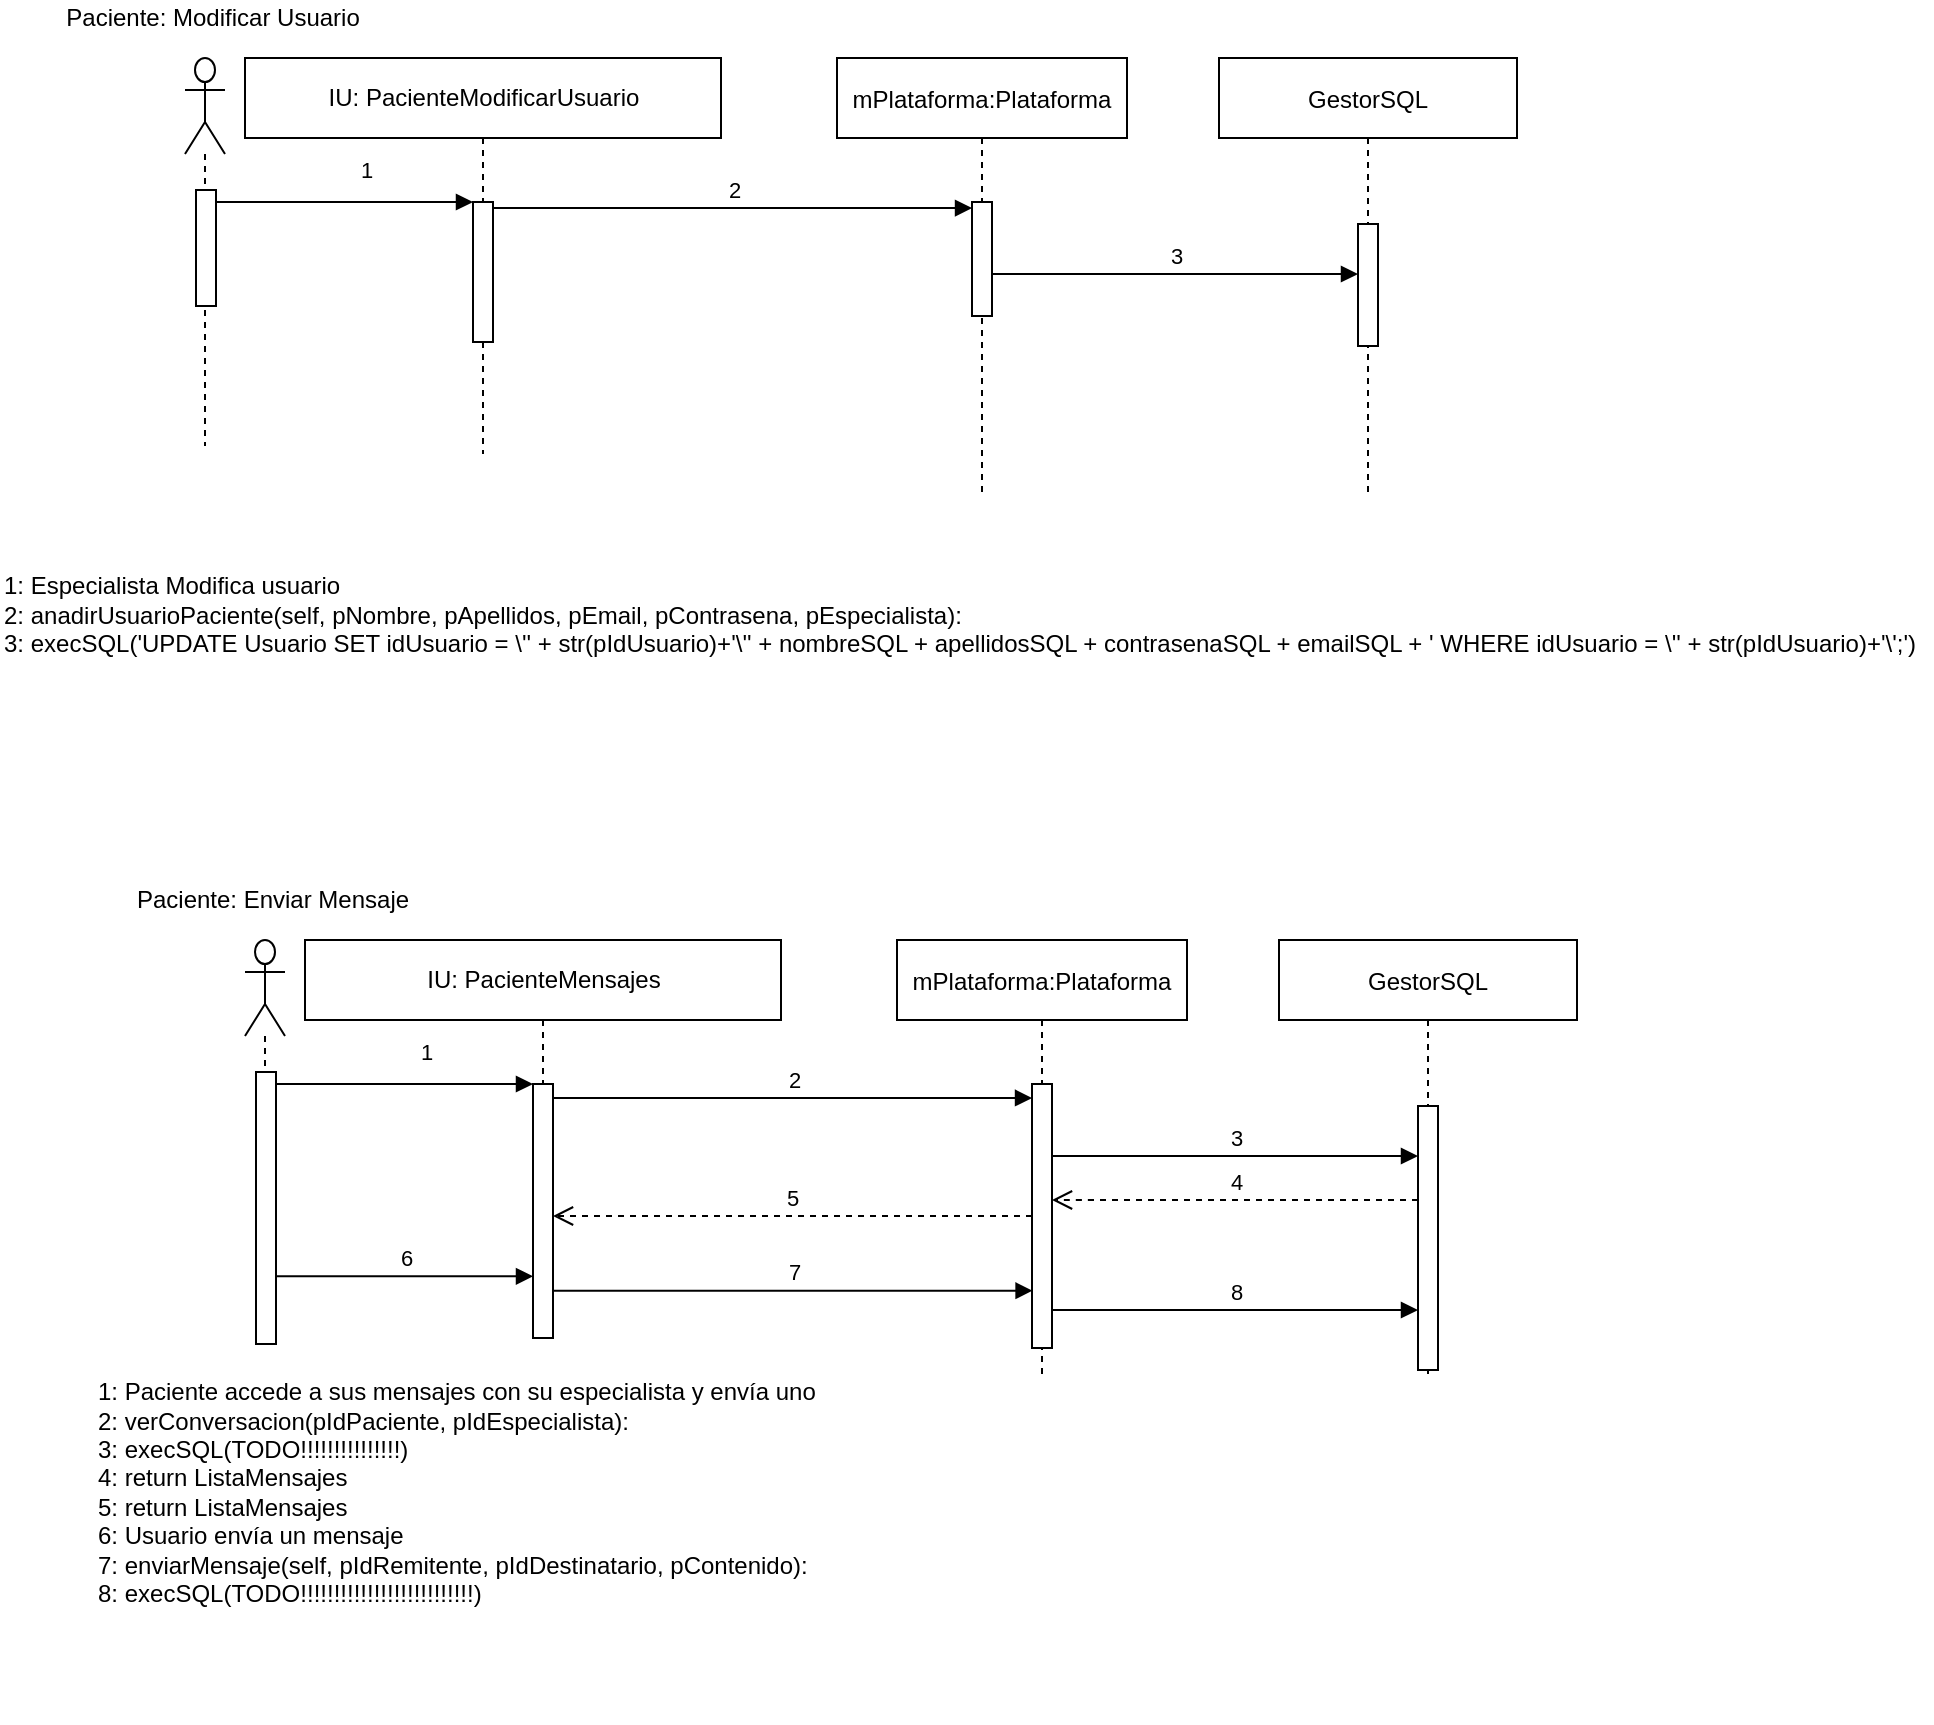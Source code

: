 <mxfile version="14.6.13" type="device"><diagram id="2FmY9xP99Njz3L1C3TDG" name="Page-1"><mxGraphModel dx="1422" dy="-1544" grid="0" gridSize="10" guides="1" tooltips="1" connect="1" arrows="1" fold="1" page="1" pageScale="1" pageWidth="827" pageHeight="1169" math="0" shadow="0"><root><mxCell id="0"/><mxCell id="1" parent="0"/><mxCell id="i7m5nbNGkZ1iMskBfoJM-1" value="mPlataforma:Plataforma" style="shape=umlLifeline;perimeter=lifelinePerimeter;container=1;collapsible=0;recursiveResize=0;rounded=0;shadow=0;strokeWidth=1;" parent="1" vertex="1"><mxGeometry x="465.5" y="2845" width="145" height="220" as="geometry"/></mxCell><mxCell id="i7m5nbNGkZ1iMskBfoJM-2" value="" style="points=[];perimeter=orthogonalPerimeter;rounded=0;shadow=0;strokeWidth=1;" parent="i7m5nbNGkZ1iMskBfoJM-1" vertex="1"><mxGeometry x="67.5" y="72" width="10" height="132" as="geometry"/></mxCell><mxCell id="i7m5nbNGkZ1iMskBfoJM-3" value="GestorSQL" style="shape=umlLifeline;perimeter=lifelinePerimeter;container=1;collapsible=0;recursiveResize=0;rounded=0;shadow=0;strokeWidth=1;" parent="1" vertex="1"><mxGeometry x="656.5" y="2845" width="149" height="219" as="geometry"/></mxCell><mxCell id="i7m5nbNGkZ1iMskBfoJM-4" value="" style="points=[];perimeter=orthogonalPerimeter;rounded=0;shadow=0;strokeWidth=1;" parent="i7m5nbNGkZ1iMskBfoJM-3" vertex="1"><mxGeometry x="69.5" y="83" width="10" height="132" as="geometry"/></mxCell><mxCell id="i7m5nbNGkZ1iMskBfoJM-5" value="" style="shape=umlLifeline;participant=umlActor;perimeter=lifelinePerimeter;whiteSpace=wrap;html=1;container=1;collapsible=0;recursiveResize=0;verticalAlign=top;spacingTop=36;outlineConnect=0;size=48;" parent="1" vertex="1"><mxGeometry x="139.5" y="2845" width="20" height="202" as="geometry"/></mxCell><mxCell id="i7m5nbNGkZ1iMskBfoJM-6" value="" style="html=1;points=[];perimeter=orthogonalPerimeter;" parent="i7m5nbNGkZ1iMskBfoJM-5" vertex="1"><mxGeometry x="5.5" y="66" width="10" height="136" as="geometry"/></mxCell><mxCell id="i7m5nbNGkZ1iMskBfoJM-7" value="IU: PacienteMensajes" style="shape=umlLifeline;perimeter=lifelinePerimeter;whiteSpace=wrap;html=1;container=1;collapsible=0;recursiveResize=0;outlineConnect=0;" parent="1" vertex="1"><mxGeometry x="169.5" y="2845" width="238" height="199" as="geometry"/></mxCell><mxCell id="i7m5nbNGkZ1iMskBfoJM-8" value="" style="html=1;points=[];perimeter=orthogonalPerimeter;" parent="i7m5nbNGkZ1iMskBfoJM-7" vertex="1"><mxGeometry x="114" y="72" width="10" height="127" as="geometry"/></mxCell><mxCell id="i7m5nbNGkZ1iMskBfoJM-9" value="Paciente: Enviar Mensaje" style="text;html=1;align=center;verticalAlign=middle;resizable=0;points=[];autosize=1;strokeColor=none;" parent="1" vertex="1"><mxGeometry x="80" y="2816" width="146" height="18" as="geometry"/></mxCell><mxCell id="i7m5nbNGkZ1iMskBfoJM-10" value="1" style="html=1;verticalAlign=bottom;endArrow=block;entryX=0;entryY=0;" parent="1" source="i7m5nbNGkZ1iMskBfoJM-6" target="i7m5nbNGkZ1iMskBfoJM-8" edge="1"><mxGeometry x="0.171" y="7" relative="1" as="geometry"><mxPoint x="169.5" y="2917" as="sourcePoint"/><mxPoint as="offset"/></mxGeometry></mxCell><mxCell id="i7m5nbNGkZ1iMskBfoJM-11" value="2" style="html=1;verticalAlign=bottom;endArrow=block;entryX=0.002;entryY=0.053;entryDx=0;entryDy=0;entryPerimeter=0;" parent="1" source="i7m5nbNGkZ1iMskBfoJM-8" target="i7m5nbNGkZ1iMskBfoJM-2" edge="1"><mxGeometry width="80" relative="1" as="geometry"><mxPoint x="255.5" y="2920" as="sourcePoint"/><mxPoint x="335.5" y="2920" as="targetPoint"/></mxGeometry></mxCell><mxCell id="i7m5nbNGkZ1iMskBfoJM-12" value="3" style="html=1;verticalAlign=bottom;endArrow=block;" parent="1" source="i7m5nbNGkZ1iMskBfoJM-2" target="i7m5nbNGkZ1iMskBfoJM-4" edge="1"><mxGeometry width="80" relative="1" as="geometry"><mxPoint x="371" y="3186" as="sourcePoint"/><mxPoint x="717" y="2957" as="targetPoint"/><Array as="points"><mxPoint x="665" y="2953"/></Array></mxGeometry></mxCell><mxCell id="i7m5nbNGkZ1iMskBfoJM-13" value="&lt;div style=&quot;text-align: justify&quot;&gt;&lt;span&gt;1: Paciente accede a sus mensajes con su especialista y envía uno&lt;/span&gt;&lt;/div&gt;&lt;div style=&quot;text-align: justify&quot;&gt;&lt;/div&gt;&lt;span style=&quot;text-align: justify&quot;&gt;2: verConversacion(pIdPaciente, pIdEspecialista):&lt;br&gt;3:&amp;nbsp;&lt;/span&gt;&lt;span style=&quot;text-align: justify&quot;&gt;execSQL(TODO!!!!!!!!!!!!!!!)&lt;br&gt;4: return ListaMensajes&lt;br&gt;5: return ListaMensajes&lt;br&gt;6: Usuario envía un mensaje&lt;br&gt;7: enviarMensaje(self, pIdRemitente, pIdDestinatario, pContenido):&lt;br&gt;8: execSQL(TODO!!!!!!!!!!!!!!!!!!!!!!!!!!)&lt;br&gt;&lt;/span&gt;&lt;span style=&quot;text-align: justify&quot;&gt;&lt;br&gt;&lt;/span&gt;&lt;span style=&quot;text-align: justify&quot;&gt;&lt;br&gt;&lt;/span&gt;&lt;span style=&quot;text-align: justify&quot;&gt;&lt;div&gt;&lt;br&gt;&lt;/div&gt;&lt;/span&gt;&lt;span style=&quot;text-align: justify&quot;&gt;&lt;div&gt;&lt;br&gt;&lt;/div&gt;&lt;/span&gt;" style="text;html=1;align=left;verticalAlign=middle;resizable=0;points=[];autosize=1;strokeColor=none;" parent="1" vertex="1"><mxGeometry x="64" y="3064" width="369" height="172" as="geometry"/></mxCell><mxCell id="i7m5nbNGkZ1iMskBfoJM-14" value="mPlataforma:Plataforma" style="shape=umlLifeline;perimeter=lifelinePerimeter;container=1;collapsible=0;recursiveResize=0;rounded=0;shadow=0;strokeWidth=1;" parent="1" vertex="1"><mxGeometry x="435.5" y="2404" width="145" height="220" as="geometry"/></mxCell><mxCell id="i7m5nbNGkZ1iMskBfoJM-15" value="" style="points=[];perimeter=orthogonalPerimeter;rounded=0;shadow=0;strokeWidth=1;" parent="i7m5nbNGkZ1iMskBfoJM-14" vertex="1"><mxGeometry x="67.5" y="72" width="10" height="57" as="geometry"/></mxCell><mxCell id="i7m5nbNGkZ1iMskBfoJM-16" value="GestorSQL" style="shape=umlLifeline;perimeter=lifelinePerimeter;container=1;collapsible=0;recursiveResize=0;rounded=0;shadow=0;strokeWidth=1;" parent="1" vertex="1"><mxGeometry x="626.5" y="2404" width="149" height="219" as="geometry"/></mxCell><mxCell id="i7m5nbNGkZ1iMskBfoJM-17" value="" style="points=[];perimeter=orthogonalPerimeter;rounded=0;shadow=0;strokeWidth=1;" parent="i7m5nbNGkZ1iMskBfoJM-16" vertex="1"><mxGeometry x="69.5" y="83" width="10" height="61" as="geometry"/></mxCell><mxCell id="i7m5nbNGkZ1iMskBfoJM-18" value="" style="shape=umlLifeline;participant=umlActor;perimeter=lifelinePerimeter;whiteSpace=wrap;html=1;container=1;collapsible=0;recursiveResize=0;verticalAlign=top;spacingTop=36;outlineConnect=0;size=48;" parent="1" vertex="1"><mxGeometry x="109.5" y="2404" width="20" height="194" as="geometry"/></mxCell><mxCell id="i7m5nbNGkZ1iMskBfoJM-19" value="" style="html=1;points=[];perimeter=orthogonalPerimeter;" parent="i7m5nbNGkZ1iMskBfoJM-18" vertex="1"><mxGeometry x="5.5" y="66" width="10" height="58" as="geometry"/></mxCell><mxCell id="i7m5nbNGkZ1iMskBfoJM-20" value="IU: PacienteModificarUsuario" style="shape=umlLifeline;perimeter=lifelinePerimeter;whiteSpace=wrap;html=1;container=1;collapsible=0;recursiveResize=0;outlineConnect=0;" parent="1" vertex="1"><mxGeometry x="139.5" y="2404" width="238" height="198" as="geometry"/></mxCell><mxCell id="i7m5nbNGkZ1iMskBfoJM-21" value="" style="html=1;points=[];perimeter=orthogonalPerimeter;" parent="i7m5nbNGkZ1iMskBfoJM-20" vertex="1"><mxGeometry x="114" y="72" width="10" height="70" as="geometry"/></mxCell><mxCell id="i7m5nbNGkZ1iMskBfoJM-22" value="Paciente: Modificar Usuario" style="text;html=1;align=center;verticalAlign=middle;resizable=0;points=[];autosize=1;strokeColor=none;" parent="1" vertex="1"><mxGeometry x="44" y="2375" width="157" height="18" as="geometry"/></mxCell><mxCell id="i7m5nbNGkZ1iMskBfoJM-23" value="1" style="html=1;verticalAlign=bottom;endArrow=block;entryX=0;entryY=0;" parent="1" source="i7m5nbNGkZ1iMskBfoJM-19" target="i7m5nbNGkZ1iMskBfoJM-21" edge="1"><mxGeometry x="0.171" y="7" relative="1" as="geometry"><mxPoint x="139.5" y="2476" as="sourcePoint"/><mxPoint as="offset"/></mxGeometry></mxCell><mxCell id="i7m5nbNGkZ1iMskBfoJM-24" value="2" style="html=1;verticalAlign=bottom;endArrow=block;entryX=0.002;entryY=0.053;entryDx=0;entryDy=0;entryPerimeter=0;" parent="1" source="i7m5nbNGkZ1iMskBfoJM-21" target="i7m5nbNGkZ1iMskBfoJM-15" edge="1"><mxGeometry width="80" relative="1" as="geometry"><mxPoint x="225.5" y="2479" as="sourcePoint"/><mxPoint x="305.5" y="2479" as="targetPoint"/></mxGeometry></mxCell><mxCell id="i7m5nbNGkZ1iMskBfoJM-25" value="3" style="html=1;verticalAlign=bottom;endArrow=block;" parent="1" source="i7m5nbNGkZ1iMskBfoJM-15" target="i7m5nbNGkZ1iMskBfoJM-17" edge="1"><mxGeometry width="80" relative="1" as="geometry"><mxPoint x="341" y="2745" as="sourcePoint"/><mxPoint x="687" y="2516" as="targetPoint"/><Array as="points"><mxPoint x="635" y="2512"/></Array></mxGeometry></mxCell><mxCell id="i7m5nbNGkZ1iMskBfoJM-26" value="&lt;div style=&quot;text-align: justify&quot;&gt;&lt;span&gt;1: Especialista Modifica usuario&lt;/span&gt;&lt;/div&gt;&lt;div style=&quot;text-align: justify&quot;&gt;&lt;/div&gt;&lt;span style=&quot;text-align: justify&quot;&gt;2: anadirUsuarioPaciente(self, pNombre, pApellidos, pEmail, pContrasena, pEspecialista):&lt;br&gt;3:&amp;nbsp;&lt;/span&gt;&lt;span style=&quot;text-align: justify&quot;&gt;execSQL('UPDATE Usuario SET idUsuario = \'' + str(pIdUsuario)+'\'' + nombreSQL + apellidosSQL + contrasenaSQL + emailSQL + ' WHERE idUsuario = \'' + str(pIdUsuario)+'\';')&lt;br&gt;&lt;/span&gt;&lt;span style=&quot;text-align: justify&quot;&gt;&lt;br&gt;&lt;/span&gt;&lt;span style=&quot;text-align: justify&quot;&gt;&lt;br&gt;&lt;/span&gt;&lt;span style=&quot;text-align: justify&quot;&gt;&lt;div&gt;&lt;br&gt;&lt;/div&gt;&lt;/span&gt;&lt;span style=&quot;text-align: justify&quot;&gt;&lt;div&gt;&lt;br&gt;&lt;/div&gt;&lt;/span&gt;" style="text;html=1;align=left;verticalAlign=middle;resizable=0;points=[];autosize=1;strokeColor=none;" parent="1" vertex="1"><mxGeometry x="17" y="2660" width="966" height="102" as="geometry"/></mxCell><mxCell id="i7m5nbNGkZ1iMskBfoJM-41" value="4" style="html=1;verticalAlign=bottom;endArrow=open;dashed=1;endSize=8;" parent="1" source="i7m5nbNGkZ1iMskBfoJM-4" target="i7m5nbNGkZ1iMskBfoJM-2" edge="1"><mxGeometry relative="1" as="geometry"><mxPoint x="508" y="3097" as="sourcePoint"/><mxPoint x="539" y="2997" as="targetPoint"/><Array as="points"><mxPoint x="552" y="2975"/></Array></mxGeometry></mxCell><mxCell id="i7m5nbNGkZ1iMskBfoJM-42" value="5" style="html=1;verticalAlign=bottom;endArrow=open;dashed=1;endSize=8;" parent="1" source="i7m5nbNGkZ1iMskBfoJM-2" target="i7m5nbNGkZ1iMskBfoJM-8" edge="1"><mxGeometry relative="1" as="geometry"><mxPoint x="386" y="3275" as="sourcePoint"/><mxPoint x="306" y="3275" as="targetPoint"/></mxGeometry></mxCell><mxCell id="i7m5nbNGkZ1iMskBfoJM-43" value="6" style="html=1;verticalAlign=bottom;endArrow=block;exitX=1;exitY=0.751;exitDx=0;exitDy=0;exitPerimeter=0;" parent="1" source="i7m5nbNGkZ1iMskBfoJM-6" target="i7m5nbNGkZ1iMskBfoJM-8" edge="1"><mxGeometry width="80" relative="1" as="geometry"><mxPoint x="344" y="3114" as="sourcePoint"/><mxPoint x="424" y="3114" as="targetPoint"/></mxGeometry></mxCell><mxCell id="i7m5nbNGkZ1iMskBfoJM-44" value="7" style="html=1;verticalAlign=bottom;endArrow=block;entryX=0.029;entryY=0.783;entryDx=0;entryDy=0;entryPerimeter=0;" parent="1" source="i7m5nbNGkZ1iMskBfoJM-8" target="i7m5nbNGkZ1iMskBfoJM-2" edge="1"><mxGeometry width="80" relative="1" as="geometry"><mxPoint x="344" y="2974" as="sourcePoint"/><mxPoint x="424" y="2974" as="targetPoint"/></mxGeometry></mxCell><mxCell id="i7m5nbNGkZ1iMskBfoJM-47" value="8" style="html=1;verticalAlign=bottom;endArrow=block;" parent="1" source="i7m5nbNGkZ1iMskBfoJM-2" target="i7m5nbNGkZ1iMskBfoJM-4" edge="1"><mxGeometry width="80" relative="1" as="geometry"><mxPoint x="542" y="2973" as="sourcePoint"/><mxPoint x="622" y="2973" as="targetPoint"/><Array as="points"><mxPoint x="558" y="3030"/></Array></mxGeometry></mxCell></root></mxGraphModel></diagram></mxfile>